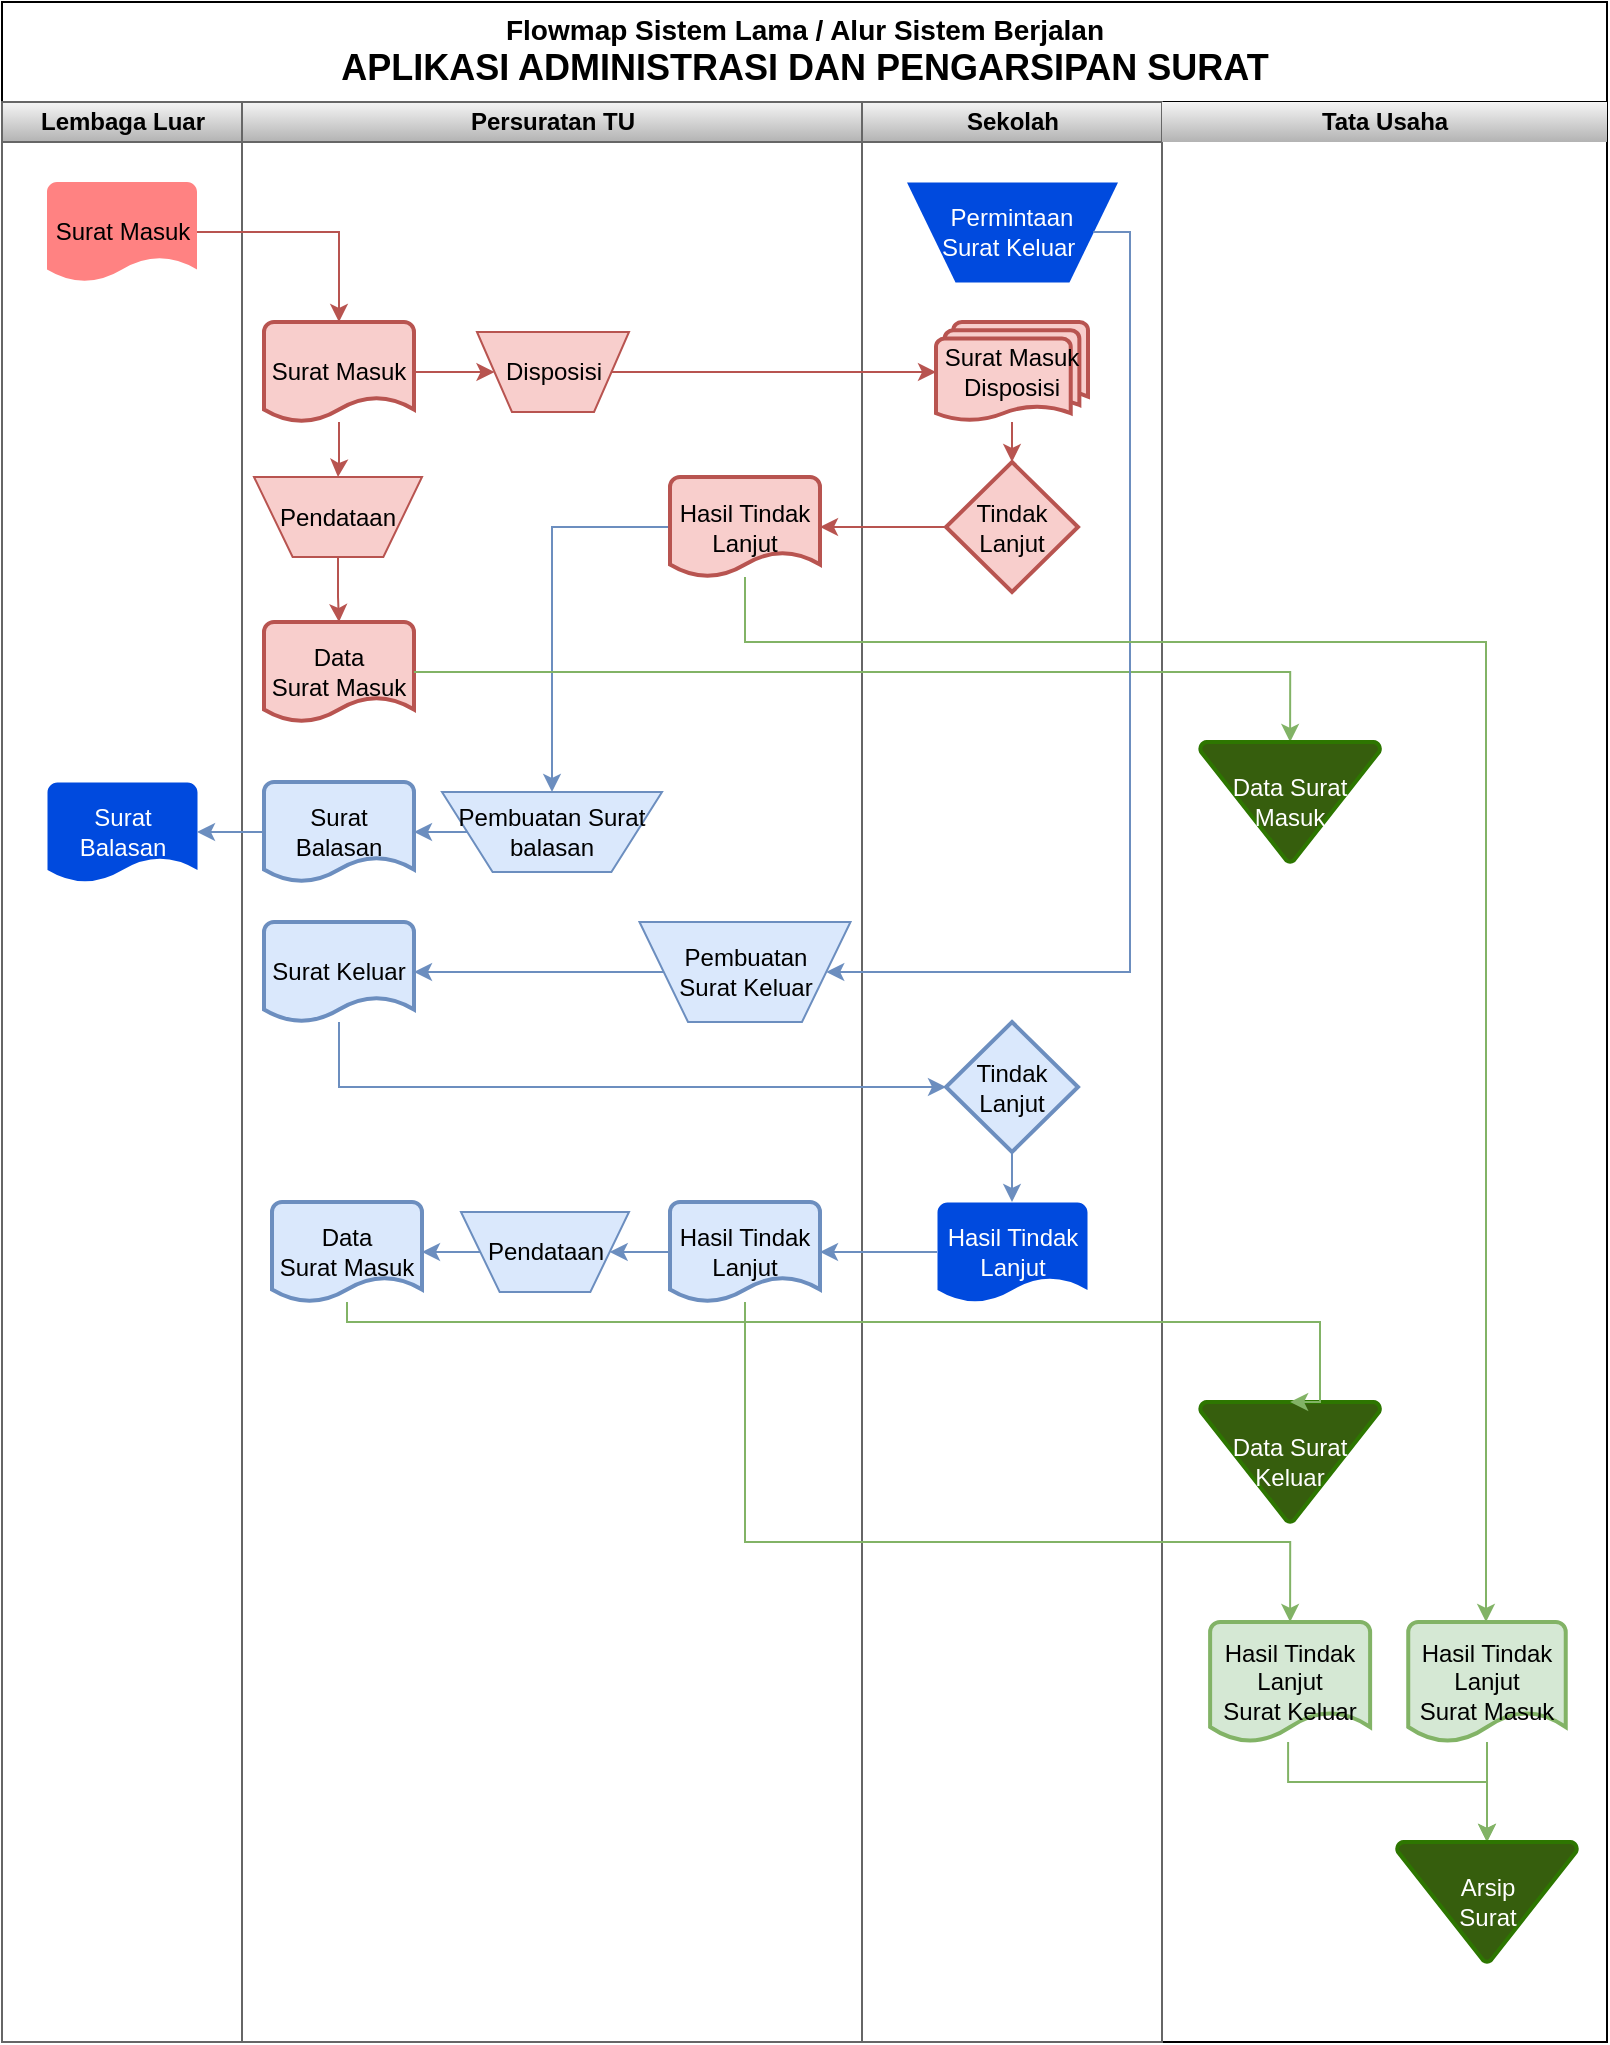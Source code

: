 <mxfile version="22.1.5" type="device">
  <diagram name="Page-1" id="ecVGTMwLcajovV73sp1L">
    <mxGraphModel dx="1011" dy="608" grid="1" gridSize="10" guides="1" tooltips="1" connect="1" arrows="1" fold="1" page="1" pageScale="1" pageWidth="827" pageHeight="1169" math="0" shadow="0">
      <root>
        <mxCell id="0" />
        <mxCell id="1" parent="0" />
        <mxCell id="s5zwaL8GXxUxst-mYbou-1" value="&lt;span style=&quot;font-size: 14px;&quot;&gt;Flowmap Sistem Lama / Alur Sistem Berjalan&lt;/span&gt;&lt;br style=&quot;border-color: var(--border-color); font-weight: 400;&quot;&gt;&lt;b style=&quot;border-color: var(--border-color);&quot;&gt;&lt;font style=&quot;border-color: var(--border-color); font-size: 18px;&quot;&gt;APLIKASI ADMINISTRASI DAN PENGARSIPAN SURAT&lt;/font&gt;&lt;/b&gt;" style="swimlane;childLayout=stackLayout;resizeParent=1;resizeParentMax=0;startSize=50;html=1;" parent="1" vertex="1">
          <mxGeometry x="80" y="60" width="802.5" height="1020" as="geometry" />
        </mxCell>
        <mxCell id="s5zwaL8GXxUxst-mYbou-2" value="Lembaga Luar" style="swimlane;startSize=20;html=1;fillColor=#f5f5f5;gradientColor=#b3b3b3;strokeColor=#666666;" parent="s5zwaL8GXxUxst-mYbou-1" vertex="1">
          <mxGeometry y="50" width="120" height="970" as="geometry" />
        </mxCell>
        <mxCell id="s5zwaL8GXxUxst-mYbou-8" value="Surat Masuk" style="strokeWidth=2;html=1;shape=mxgraph.flowchart.document2;whiteSpace=wrap;size=0.25;fillColor=#FF8282;strokeColor=none;fontStyle=0" parent="s5zwaL8GXxUxst-mYbou-2" vertex="1">
          <mxGeometry x="22.5" y="40" width="75" height="50" as="geometry" />
        </mxCell>
        <mxCell id="s5zwaL8GXxUxst-mYbou-47" value="Surat Balasan" style="strokeWidth=0;html=1;shape=mxgraph.flowchart.document2;whiteSpace=wrap;size=0.25;fillColor=#004ADE;strokeColor=none;fontColor=#ffffff;" parent="s5zwaL8GXxUxst-mYbou-2" vertex="1">
          <mxGeometry x="22.5" y="340" width="75" height="50" as="geometry" />
        </mxCell>
        <mxCell id="s5zwaL8GXxUxst-mYbou-3" value="Persuratan TU" style="swimlane;startSize=20;html=1;fillColor=#f5f5f5;gradientColor=#b3b3b3;strokeColor=#666666;" parent="s5zwaL8GXxUxst-mYbou-1" vertex="1">
          <mxGeometry x="120" y="50" width="310" height="970" as="geometry" />
        </mxCell>
        <mxCell id="s5zwaL8GXxUxst-mYbou-12" style="edgeStyle=orthogonalEdgeStyle;rounded=0;orthogonalLoop=1;jettySize=auto;html=1;entryX=0;entryY=0.5;entryDx=0;entryDy=0;fillColor=#f8cecc;strokeColor=#b85450;" parent="s5zwaL8GXxUxst-mYbou-3" source="s5zwaL8GXxUxst-mYbou-9" target="s5zwaL8GXxUxst-mYbou-10" edge="1">
          <mxGeometry relative="1" as="geometry" />
        </mxCell>
        <mxCell id="s5zwaL8GXxUxst-mYbou-26" style="edgeStyle=orthogonalEdgeStyle;rounded=0;orthogonalLoop=1;jettySize=auto;html=1;entryX=0.5;entryY=0;entryDx=0;entryDy=0;fillColor=#f8cecc;strokeColor=#b85450;" parent="s5zwaL8GXxUxst-mYbou-3" source="s5zwaL8GXxUxst-mYbou-9" target="s5zwaL8GXxUxst-mYbou-25" edge="1">
          <mxGeometry relative="1" as="geometry" />
        </mxCell>
        <mxCell id="s5zwaL8GXxUxst-mYbou-9" value="Surat Masuk" style="strokeWidth=2;html=1;shape=mxgraph.flowchart.document2;whiteSpace=wrap;size=0.25;fillColor=#f8cecc;strokeColor=#b85450;" parent="s5zwaL8GXxUxst-mYbou-3" vertex="1">
          <mxGeometry x="11" y="110" width="75" height="50" as="geometry" />
        </mxCell>
        <mxCell id="s5zwaL8GXxUxst-mYbou-10" value="Disposisi" style="verticalLabelPosition=middle;verticalAlign=middle;html=1;shape=trapezoid;perimeter=trapezoidPerimeter;whiteSpace=wrap;size=0.23;arcSize=10;flipV=1;labelPosition=center;align=center;fillColor=#f8cecc;strokeColor=#b85450;" parent="s5zwaL8GXxUxst-mYbou-3" vertex="1">
          <mxGeometry x="117.5" y="115" width="76" height="40" as="geometry" />
        </mxCell>
        <mxCell id="s5zwaL8GXxUxst-mYbou-35" style="edgeStyle=orthogonalEdgeStyle;rounded=0;orthogonalLoop=1;jettySize=auto;html=1;entryX=0.5;entryY=0;entryDx=0;entryDy=0;fillColor=#dae8fc;strokeColor=#6c8ebf;" parent="s5zwaL8GXxUxst-mYbou-3" source="s5zwaL8GXxUxst-mYbou-23" target="s5zwaL8GXxUxst-mYbou-34" edge="1">
          <mxGeometry relative="1" as="geometry" />
        </mxCell>
        <mxCell id="s5zwaL8GXxUxst-mYbou-23" value="Hasil Tindak Lanjut" style="strokeWidth=2;html=1;shape=mxgraph.flowchart.document2;whiteSpace=wrap;size=0.25;fillColor=#f8cecc;strokeColor=#b85450;" parent="s5zwaL8GXxUxst-mYbou-3" vertex="1">
          <mxGeometry x="214" y="187.5" width="75" height="50" as="geometry" />
        </mxCell>
        <mxCell id="s5zwaL8GXxUxst-mYbou-25" value="Pendataan" style="verticalLabelPosition=middle;verticalAlign=middle;html=1;shape=trapezoid;perimeter=trapezoidPerimeter;whiteSpace=wrap;size=0.23;arcSize=10;flipV=1;labelPosition=center;align=center;fillColor=#f8cecc;strokeColor=#b85450;" parent="s5zwaL8GXxUxst-mYbou-3" vertex="1">
          <mxGeometry x="6" y="187.5" width="84" height="40" as="geometry" />
        </mxCell>
        <mxCell id="s5zwaL8GXxUxst-mYbou-46" style="edgeStyle=orthogonalEdgeStyle;rounded=0;orthogonalLoop=1;jettySize=auto;html=1;fillColor=#dae8fc;strokeColor=#6c8ebf;" parent="s5zwaL8GXxUxst-mYbou-3" source="s5zwaL8GXxUxst-mYbou-34" target="s5zwaL8GXxUxst-mYbou-45" edge="1">
          <mxGeometry relative="1" as="geometry" />
        </mxCell>
        <mxCell id="s5zwaL8GXxUxst-mYbou-34" value="Pembuatan Surat balasan" style="verticalLabelPosition=middle;verticalAlign=middle;html=1;shape=trapezoid;perimeter=trapezoidPerimeter;whiteSpace=wrap;size=0.23;arcSize=10;flipV=1;labelPosition=center;align=center;fillColor=#dae8fc;strokeColor=#6c8ebf;" parent="s5zwaL8GXxUxst-mYbou-3" vertex="1">
          <mxGeometry x="100" y="345" width="110" height="40" as="geometry" />
        </mxCell>
        <mxCell id="s5zwaL8GXxUxst-mYbou-45" value="Surat Balasan" style="strokeWidth=2;html=1;shape=mxgraph.flowchart.document2;whiteSpace=wrap;size=0.25;fillColor=#dae8fc;strokeColor=#6c8ebf;" parent="s5zwaL8GXxUxst-mYbou-3" vertex="1">
          <mxGeometry x="11" y="340" width="75" height="50" as="geometry" />
        </mxCell>
        <mxCell id="s5zwaL8GXxUxst-mYbou-49" value="Data&lt;br&gt;Surat Masuk" style="strokeWidth=2;html=1;shape=mxgraph.flowchart.document2;whiteSpace=wrap;size=0.25;fillColor=#f8cecc;strokeColor=#b85450;" parent="s5zwaL8GXxUxst-mYbou-3" vertex="1">
          <mxGeometry x="11" y="260" width="75" height="50" as="geometry" />
        </mxCell>
        <mxCell id="s5zwaL8GXxUxst-mYbou-50" style="edgeStyle=orthogonalEdgeStyle;rounded=0;orthogonalLoop=1;jettySize=auto;html=1;entryX=0.5;entryY=0;entryDx=0;entryDy=0;entryPerimeter=0;fillColor=#f8cecc;strokeColor=#b85450;" parent="s5zwaL8GXxUxst-mYbou-3" source="s5zwaL8GXxUxst-mYbou-25" target="s5zwaL8GXxUxst-mYbou-49" edge="1">
          <mxGeometry relative="1" as="geometry" />
        </mxCell>
        <mxCell id="s5zwaL8GXxUxst-mYbou-73" style="edgeStyle=orthogonalEdgeStyle;rounded=0;orthogonalLoop=1;jettySize=auto;html=1;fillColor=#dae8fc;strokeColor=#6c8ebf;" parent="s5zwaL8GXxUxst-mYbou-3" source="s5zwaL8GXxUxst-mYbou-70" target="s5zwaL8GXxUxst-mYbou-72" edge="1">
          <mxGeometry relative="1" as="geometry" />
        </mxCell>
        <mxCell id="s5zwaL8GXxUxst-mYbou-70" value="Pembuatan &lt;br&gt;Surat Keluar" style="verticalLabelPosition=middle;verticalAlign=middle;html=1;shape=trapezoid;perimeter=trapezoidPerimeter;whiteSpace=wrap;size=0.23;arcSize=10;flipV=1;labelPosition=center;align=center;fillColor=#dae8fc;strokeColor=#6c8ebf;" parent="s5zwaL8GXxUxst-mYbou-3" vertex="1">
          <mxGeometry x="198.75" y="410" width="105.5" height="50" as="geometry" />
        </mxCell>
        <mxCell id="s5zwaL8GXxUxst-mYbou-72" value="Surat Keluar" style="strokeWidth=2;html=1;shape=mxgraph.flowchart.document2;whiteSpace=wrap;size=0.25;fillColor=#dae8fc;strokeColor=#6c8ebf;" parent="s5zwaL8GXxUxst-mYbou-3" vertex="1">
          <mxGeometry x="11" y="410" width="75" height="50" as="geometry" />
        </mxCell>
        <mxCell id="s5zwaL8GXxUxst-mYbou-87" style="edgeStyle=orthogonalEdgeStyle;rounded=0;orthogonalLoop=1;jettySize=auto;html=1;entryX=1;entryY=0.5;entryDx=0;entryDy=0;fillColor=#dae8fc;strokeColor=#6c8ebf;" parent="s5zwaL8GXxUxst-mYbou-3" source="s5zwaL8GXxUxst-mYbou-81" target="s5zwaL8GXxUxst-mYbou-85" edge="1">
          <mxGeometry relative="1" as="geometry" />
        </mxCell>
        <mxCell id="s5zwaL8GXxUxst-mYbou-81" value="Hasil Tindak Lanjut" style="strokeWidth=2;html=1;shape=mxgraph.flowchart.document2;whiteSpace=wrap;size=0.25;fillColor=#dae8fc;strokeColor=#6c8ebf;" parent="s5zwaL8GXxUxst-mYbou-3" vertex="1">
          <mxGeometry x="214" y="550" width="75" height="50" as="geometry" />
        </mxCell>
        <mxCell id="s5zwaL8GXxUxst-mYbou-85" value="Pendataan" style="verticalLabelPosition=middle;verticalAlign=middle;html=1;shape=trapezoid;perimeter=trapezoidPerimeter;whiteSpace=wrap;size=0.23;arcSize=10;flipV=1;labelPosition=center;align=center;fillColor=#dae8fc;strokeColor=#6c8ebf;" parent="s5zwaL8GXxUxst-mYbou-3" vertex="1">
          <mxGeometry x="109.5" y="555" width="84" height="40" as="geometry" />
        </mxCell>
        <mxCell id="s5zwaL8GXxUxst-mYbou-86" value="Data&lt;br&gt;Surat Masuk" style="strokeWidth=2;html=1;shape=mxgraph.flowchart.document2;whiteSpace=wrap;size=0.25;fillColor=#dae8fc;strokeColor=#6c8ebf;" parent="s5zwaL8GXxUxst-mYbou-3" vertex="1">
          <mxGeometry x="15" y="550" width="75" height="50" as="geometry" />
        </mxCell>
        <mxCell id="s5zwaL8GXxUxst-mYbou-88" style="edgeStyle=orthogonalEdgeStyle;rounded=0;orthogonalLoop=1;jettySize=auto;html=1;entryX=1;entryY=0.5;entryDx=0;entryDy=0;entryPerimeter=0;fillColor=#dae8fc;strokeColor=#6c8ebf;" parent="s5zwaL8GXxUxst-mYbou-3" source="s5zwaL8GXxUxst-mYbou-85" target="s5zwaL8GXxUxst-mYbou-86" edge="1">
          <mxGeometry relative="1" as="geometry" />
        </mxCell>
        <mxCell id="s5zwaL8GXxUxst-mYbou-4" value="Sekolah" style="swimlane;startSize=20;html=1;fillColor=#f5f5f5;strokeColor=#666666;gradientColor=#b3b3b3;" parent="s5zwaL8GXxUxst-mYbou-1" vertex="1">
          <mxGeometry x="430" y="50" width="150" height="970" as="geometry" />
        </mxCell>
        <mxCell id="s5zwaL8GXxUxst-mYbou-18" style="edgeStyle=orthogonalEdgeStyle;rounded=0;orthogonalLoop=1;jettySize=auto;html=1;fillColor=#f8cecc;strokeColor=#b85450;" parent="s5zwaL8GXxUxst-mYbou-4" source="s5zwaL8GXxUxst-mYbou-14" target="s5zwaL8GXxUxst-mYbou-17" edge="1">
          <mxGeometry relative="1" as="geometry" />
        </mxCell>
        <mxCell id="s5zwaL8GXxUxst-mYbou-14" value="Surat Masuk&lt;br&gt;Disposisi" style="strokeWidth=2;html=1;shape=mxgraph.flowchart.multi-document;whiteSpace=wrap;fillColor=#f8cecc;strokeColor=#b85450;" parent="s5zwaL8GXxUxst-mYbou-4" vertex="1">
          <mxGeometry x="37" y="110" width="76" height="50" as="geometry" />
        </mxCell>
        <mxCell id="s5zwaL8GXxUxst-mYbou-17" value="Tindak&lt;br&gt;Lanjut" style="strokeWidth=2;html=1;shape=mxgraph.flowchart.decision;whiteSpace=wrap;fillColor=#f8cecc;strokeColor=#b85450;" parent="s5zwaL8GXxUxst-mYbou-4" vertex="1">
          <mxGeometry x="42" y="180" width="66" height="65" as="geometry" />
        </mxCell>
        <mxCell id="s5zwaL8GXxUxst-mYbou-68" value="Permintaan &lt;br&gt;Surat Keluar&amp;nbsp;" style="verticalLabelPosition=middle;verticalAlign=middle;html=1;shape=trapezoid;perimeter=trapezoidPerimeter;whiteSpace=wrap;size=0.23;arcSize=10;flipV=1;labelPosition=center;align=center;fillColor=#004ADE;strokeColor=none;fontColor=#ffffff;strokeWidth=0;" parent="s5zwaL8GXxUxst-mYbou-4" vertex="1">
          <mxGeometry x="22.25" y="40" width="105.5" height="50" as="geometry" />
        </mxCell>
        <mxCell id="s5zwaL8GXxUxst-mYbou-83" style="edgeStyle=orthogonalEdgeStyle;rounded=0;orthogonalLoop=1;jettySize=auto;html=1;fillColor=#dae8fc;strokeColor=#6c8ebf;" parent="s5zwaL8GXxUxst-mYbou-4" source="s5zwaL8GXxUxst-mYbou-76" target="s5zwaL8GXxUxst-mYbou-80" edge="1">
          <mxGeometry relative="1" as="geometry" />
        </mxCell>
        <mxCell id="s5zwaL8GXxUxst-mYbou-76" value="Tindak&lt;br&gt;Lanjut" style="strokeWidth=2;html=1;shape=mxgraph.flowchart.decision;whiteSpace=wrap;fillColor=#dae8fc;strokeColor=#6c8ebf;" parent="s5zwaL8GXxUxst-mYbou-4" vertex="1">
          <mxGeometry x="42" y="460" width="66" height="65" as="geometry" />
        </mxCell>
        <mxCell id="s5zwaL8GXxUxst-mYbou-80" value="Hasil Tindak Lanjut" style="strokeWidth=0;html=1;shape=mxgraph.flowchart.document2;whiteSpace=wrap;size=0.25;fillColor=#004ADE;strokeColor=none;fontColor=#ffffff;" parent="s5zwaL8GXxUxst-mYbou-4" vertex="1">
          <mxGeometry x="37.5" y="550" width="75" height="50" as="geometry" />
        </mxCell>
        <mxCell id="s5zwaL8GXxUxst-mYbou-11" style="edgeStyle=orthogonalEdgeStyle;rounded=0;orthogonalLoop=1;jettySize=auto;html=1;exitX=1;exitY=0.5;exitDx=0;exitDy=0;exitPerimeter=0;fillColor=#f8cecc;strokeColor=#b85450;" parent="s5zwaL8GXxUxst-mYbou-1" source="s5zwaL8GXxUxst-mYbou-8" target="s5zwaL8GXxUxst-mYbou-9" edge="1">
          <mxGeometry relative="1" as="geometry" />
        </mxCell>
        <mxCell id="s5zwaL8GXxUxst-mYbou-15" style="edgeStyle=orthogonalEdgeStyle;rounded=0;orthogonalLoop=1;jettySize=auto;html=1;entryX=0;entryY=0.5;entryDx=0;entryDy=0;entryPerimeter=0;fillColor=#f8cecc;strokeColor=#b85450;" parent="s5zwaL8GXxUxst-mYbou-1" source="s5zwaL8GXxUxst-mYbou-10" target="s5zwaL8GXxUxst-mYbou-14" edge="1">
          <mxGeometry relative="1" as="geometry" />
        </mxCell>
        <mxCell id="s5zwaL8GXxUxst-mYbou-24" style="edgeStyle=orthogonalEdgeStyle;rounded=0;orthogonalLoop=1;jettySize=auto;html=1;entryX=1;entryY=0.5;entryDx=0;entryDy=0;entryPerimeter=0;fillColor=#f8cecc;strokeColor=#b85450;" parent="s5zwaL8GXxUxst-mYbou-1" source="s5zwaL8GXxUxst-mYbou-17" target="s5zwaL8GXxUxst-mYbou-23" edge="1">
          <mxGeometry relative="1" as="geometry" />
        </mxCell>
        <mxCell id="s5zwaL8GXxUxst-mYbou-48" style="edgeStyle=orthogonalEdgeStyle;rounded=0;orthogonalLoop=1;jettySize=auto;html=1;entryX=1;entryY=0.5;entryDx=0;entryDy=0;entryPerimeter=0;fillColor=#dae8fc;strokeColor=#6c8ebf;" parent="s5zwaL8GXxUxst-mYbou-1" source="s5zwaL8GXxUxst-mYbou-45" target="s5zwaL8GXxUxst-mYbou-47" edge="1">
          <mxGeometry relative="1" as="geometry" />
        </mxCell>
        <mxCell id="s5zwaL8GXxUxst-mYbou-69" style="edgeStyle=orthogonalEdgeStyle;rounded=0;orthogonalLoop=1;jettySize=auto;html=1;entryX=0.5;entryY=0;entryDx=0;entryDy=0;entryPerimeter=0;fillColor=#d5e8d4;strokeColor=#82b366;" parent="s5zwaL8GXxUxst-mYbou-1" source="s5zwaL8GXxUxst-mYbou-49" target="s5zwaL8GXxUxst-mYbou-52" edge="1">
          <mxGeometry relative="1" as="geometry" />
        </mxCell>
        <mxCell id="s5zwaL8GXxUxst-mYbou-79" style="edgeStyle=orthogonalEdgeStyle;rounded=0;orthogonalLoop=1;jettySize=auto;html=1;entryX=0;entryY=0.5;entryDx=0;entryDy=0;entryPerimeter=0;fillColor=#dae8fc;strokeColor=#6c8ebf;" parent="s5zwaL8GXxUxst-mYbou-1" source="s5zwaL8GXxUxst-mYbou-72" target="s5zwaL8GXxUxst-mYbou-76" edge="1">
          <mxGeometry relative="1" as="geometry">
            <Array as="points">
              <mxPoint x="168" y="543" />
            </Array>
          </mxGeometry>
        </mxCell>
        <mxCell id="s5zwaL8GXxUxst-mYbou-82" style="edgeStyle=orthogonalEdgeStyle;rounded=0;orthogonalLoop=1;jettySize=auto;html=1;entryX=1;entryY=0.5;entryDx=0;entryDy=0;entryPerimeter=0;fillColor=#dae8fc;strokeColor=#6c8ebf;" parent="s5zwaL8GXxUxst-mYbou-1" source="s5zwaL8GXxUxst-mYbou-80" target="s5zwaL8GXxUxst-mYbou-81" edge="1">
          <mxGeometry relative="1" as="geometry" />
        </mxCell>
        <mxCell id="s5zwaL8GXxUxst-mYbou-6" value="Tata Usaha" style="swimlane;startSize=20;html=1;fillColor=#f5f5f5;gradientColor=#b3b3b3;strokeColor=none;" parent="s5zwaL8GXxUxst-mYbou-1" vertex="1">
          <mxGeometry x="580" y="50" width="222.5" height="970" as="geometry" />
        </mxCell>
        <mxCell id="s5zwaL8GXxUxst-mYbou-52" value="Data Surat Masuk" style="strokeWidth=2;html=1;shape=mxgraph.flowchart.merge_or_storage;whiteSpace=wrap;fillColor=#365E0D;strokeColor=#2D7600;fontColor=#ffffff;fontStyle=0" parent="s5zwaL8GXxUxst-mYbou-6" vertex="1">
          <mxGeometry x="19.06" y="320" width="90" height="60" as="geometry" />
        </mxCell>
        <mxCell id="s5zwaL8GXxUxst-mYbou-53" value="Data Surat Keluar" style="strokeWidth=2;html=1;shape=mxgraph.flowchart.merge_or_storage;whiteSpace=wrap;fillColor=#365E0D;strokeColor=#2D7600;fontColor=#ffffff;fontStyle=0" parent="s5zwaL8GXxUxst-mYbou-6" vertex="1">
          <mxGeometry x="19.06" y="650" width="90" height="60" as="geometry" />
        </mxCell>
        <mxCell id="s5zwaL8GXxUxst-mYbou-94" value="Hasil Tindak Lanjut&lt;br&gt;Surat Keluar" style="strokeWidth=2;html=1;shape=mxgraph.flowchart.document2;whiteSpace=wrap;size=0.25;fillColor=#d5e8d4;strokeColor=#82b366;" parent="s5zwaL8GXxUxst-mYbou-6" vertex="1">
          <mxGeometry x="24.06" y="760" width="80" height="60" as="geometry" />
        </mxCell>
        <mxCell id="s5zwaL8GXxUxst-mYbou-95" value="Hasil Tindak Lanjut&lt;br&gt;Surat Masuk" style="strokeWidth=2;html=1;shape=mxgraph.flowchart.document2;whiteSpace=wrap;size=0.25;fillColor=#d5e8d4;strokeColor=#82b366;" parent="s5zwaL8GXxUxst-mYbou-6" vertex="1">
          <mxGeometry x="123.12" y="760" width="78.75" height="60" as="geometry" />
        </mxCell>
        <mxCell id="s5zwaL8GXxUxst-mYbou-104" style="edgeStyle=orthogonalEdgeStyle;rounded=0;orthogonalLoop=1;jettySize=auto;html=1;entryX=0.5;entryY=0;entryDx=0;entryDy=0;entryPerimeter=0;fillColor=#d5e8d4;strokeColor=#82b366;" parent="s5zwaL8GXxUxst-mYbou-6" source="s5zwaL8GXxUxst-mYbou-94" target="s5zwaL8GXxUxst-mYbou-51" edge="1">
          <mxGeometry relative="1" as="geometry">
            <Array as="points">
              <mxPoint x="63.06" y="840" />
              <mxPoint x="162.06" y="840" />
            </Array>
          </mxGeometry>
        </mxCell>
        <mxCell id="s5zwaL8GXxUxst-mYbou-96" style="edgeStyle=orthogonalEdgeStyle;rounded=0;orthogonalLoop=1;jettySize=auto;html=1;fillColor=#d5e8d4;strokeColor=#82b366;" parent="s5zwaL8GXxUxst-mYbou-6" source="s5zwaL8GXxUxst-mYbou-95" target="s5zwaL8GXxUxst-mYbou-51" edge="1">
          <mxGeometry relative="1" as="geometry" />
        </mxCell>
        <mxCell id="s5zwaL8GXxUxst-mYbou-51" value="Arsip &lt;br&gt;Surat" style="strokeWidth=2;html=1;shape=mxgraph.flowchart.merge_or_storage;whiteSpace=wrap;fillColor=#365E0D;strokeColor=#2D7600;fontColor=#ffffff;fontStyle=0" parent="s5zwaL8GXxUxst-mYbou-6" vertex="1">
          <mxGeometry x="117.5" y="870" width="90" height="60" as="geometry" />
        </mxCell>
        <mxCell id="s5zwaL8GXxUxst-mYbou-108" style="edgeStyle=orthogonalEdgeStyle;rounded=0;orthogonalLoop=1;jettySize=auto;html=1;entryX=1;entryY=0.5;entryDx=0;entryDy=0;fillColor=#dae8fc;strokeColor=#6c8ebf;" parent="s5zwaL8GXxUxst-mYbou-1" source="s5zwaL8GXxUxst-mYbou-68" target="s5zwaL8GXxUxst-mYbou-70" edge="1">
          <mxGeometry relative="1" as="geometry">
            <Array as="points">
              <mxPoint x="564" y="115" />
              <mxPoint x="564" y="485" />
            </Array>
          </mxGeometry>
        </mxCell>
        <mxCell id="s5zwaL8GXxUxst-mYbou-109" style="edgeStyle=orthogonalEdgeStyle;rounded=0;orthogonalLoop=1;jettySize=auto;html=1;entryX=0.5;entryY=0;entryDx=0;entryDy=0;entryPerimeter=0;fillColor=#d5e8d4;strokeColor=#82b366;" parent="s5zwaL8GXxUxst-mYbou-1" source="s5zwaL8GXxUxst-mYbou-86" target="s5zwaL8GXxUxst-mYbou-53" edge="1">
          <mxGeometry relative="1" as="geometry">
            <Array as="points">
              <mxPoint x="172" y="660" />
              <mxPoint x="659" y="660" />
            </Array>
          </mxGeometry>
        </mxCell>
        <mxCell id="s5zwaL8GXxUxst-mYbou-111" style="edgeStyle=orthogonalEdgeStyle;rounded=0;orthogonalLoop=1;jettySize=auto;html=1;entryX=0.5;entryY=0;entryDx=0;entryDy=0;entryPerimeter=0;fillColor=#d5e8d4;strokeColor=#82b366;" parent="s5zwaL8GXxUxst-mYbou-1" source="s5zwaL8GXxUxst-mYbou-81" target="s5zwaL8GXxUxst-mYbou-94" edge="1">
          <mxGeometry relative="1" as="geometry">
            <Array as="points">
              <mxPoint x="371" y="770" />
              <mxPoint x="644" y="770" />
            </Array>
          </mxGeometry>
        </mxCell>
        <mxCell id="s5zwaL8GXxUxst-mYbou-112" style="edgeStyle=orthogonalEdgeStyle;rounded=0;orthogonalLoop=1;jettySize=auto;html=1;fillColor=#d5e8d4;strokeColor=#82b366;" parent="s5zwaL8GXxUxst-mYbou-1" source="s5zwaL8GXxUxst-mYbou-23" target="s5zwaL8GXxUxst-mYbou-95" edge="1">
          <mxGeometry relative="1" as="geometry">
            <Array as="points">
              <mxPoint x="371" y="320" />
              <mxPoint x="742" y="320" />
            </Array>
          </mxGeometry>
        </mxCell>
      </root>
    </mxGraphModel>
  </diagram>
</mxfile>
